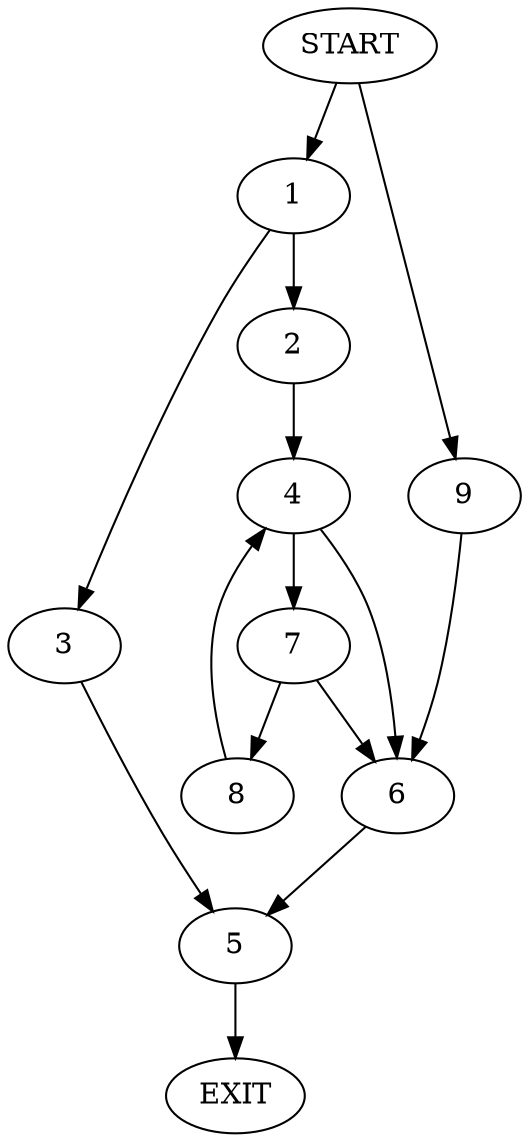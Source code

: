 digraph {
0 [label="START"]
10 [label="EXIT"]
0 -> 1
1 -> 2
1 -> 3
2 -> 4
3 -> 5
4 -> 6
4 -> 7
7 -> 6
7 -> 8
6 -> 5
8 -> 4
0 -> 9
9 -> 6
5 -> 10
}
